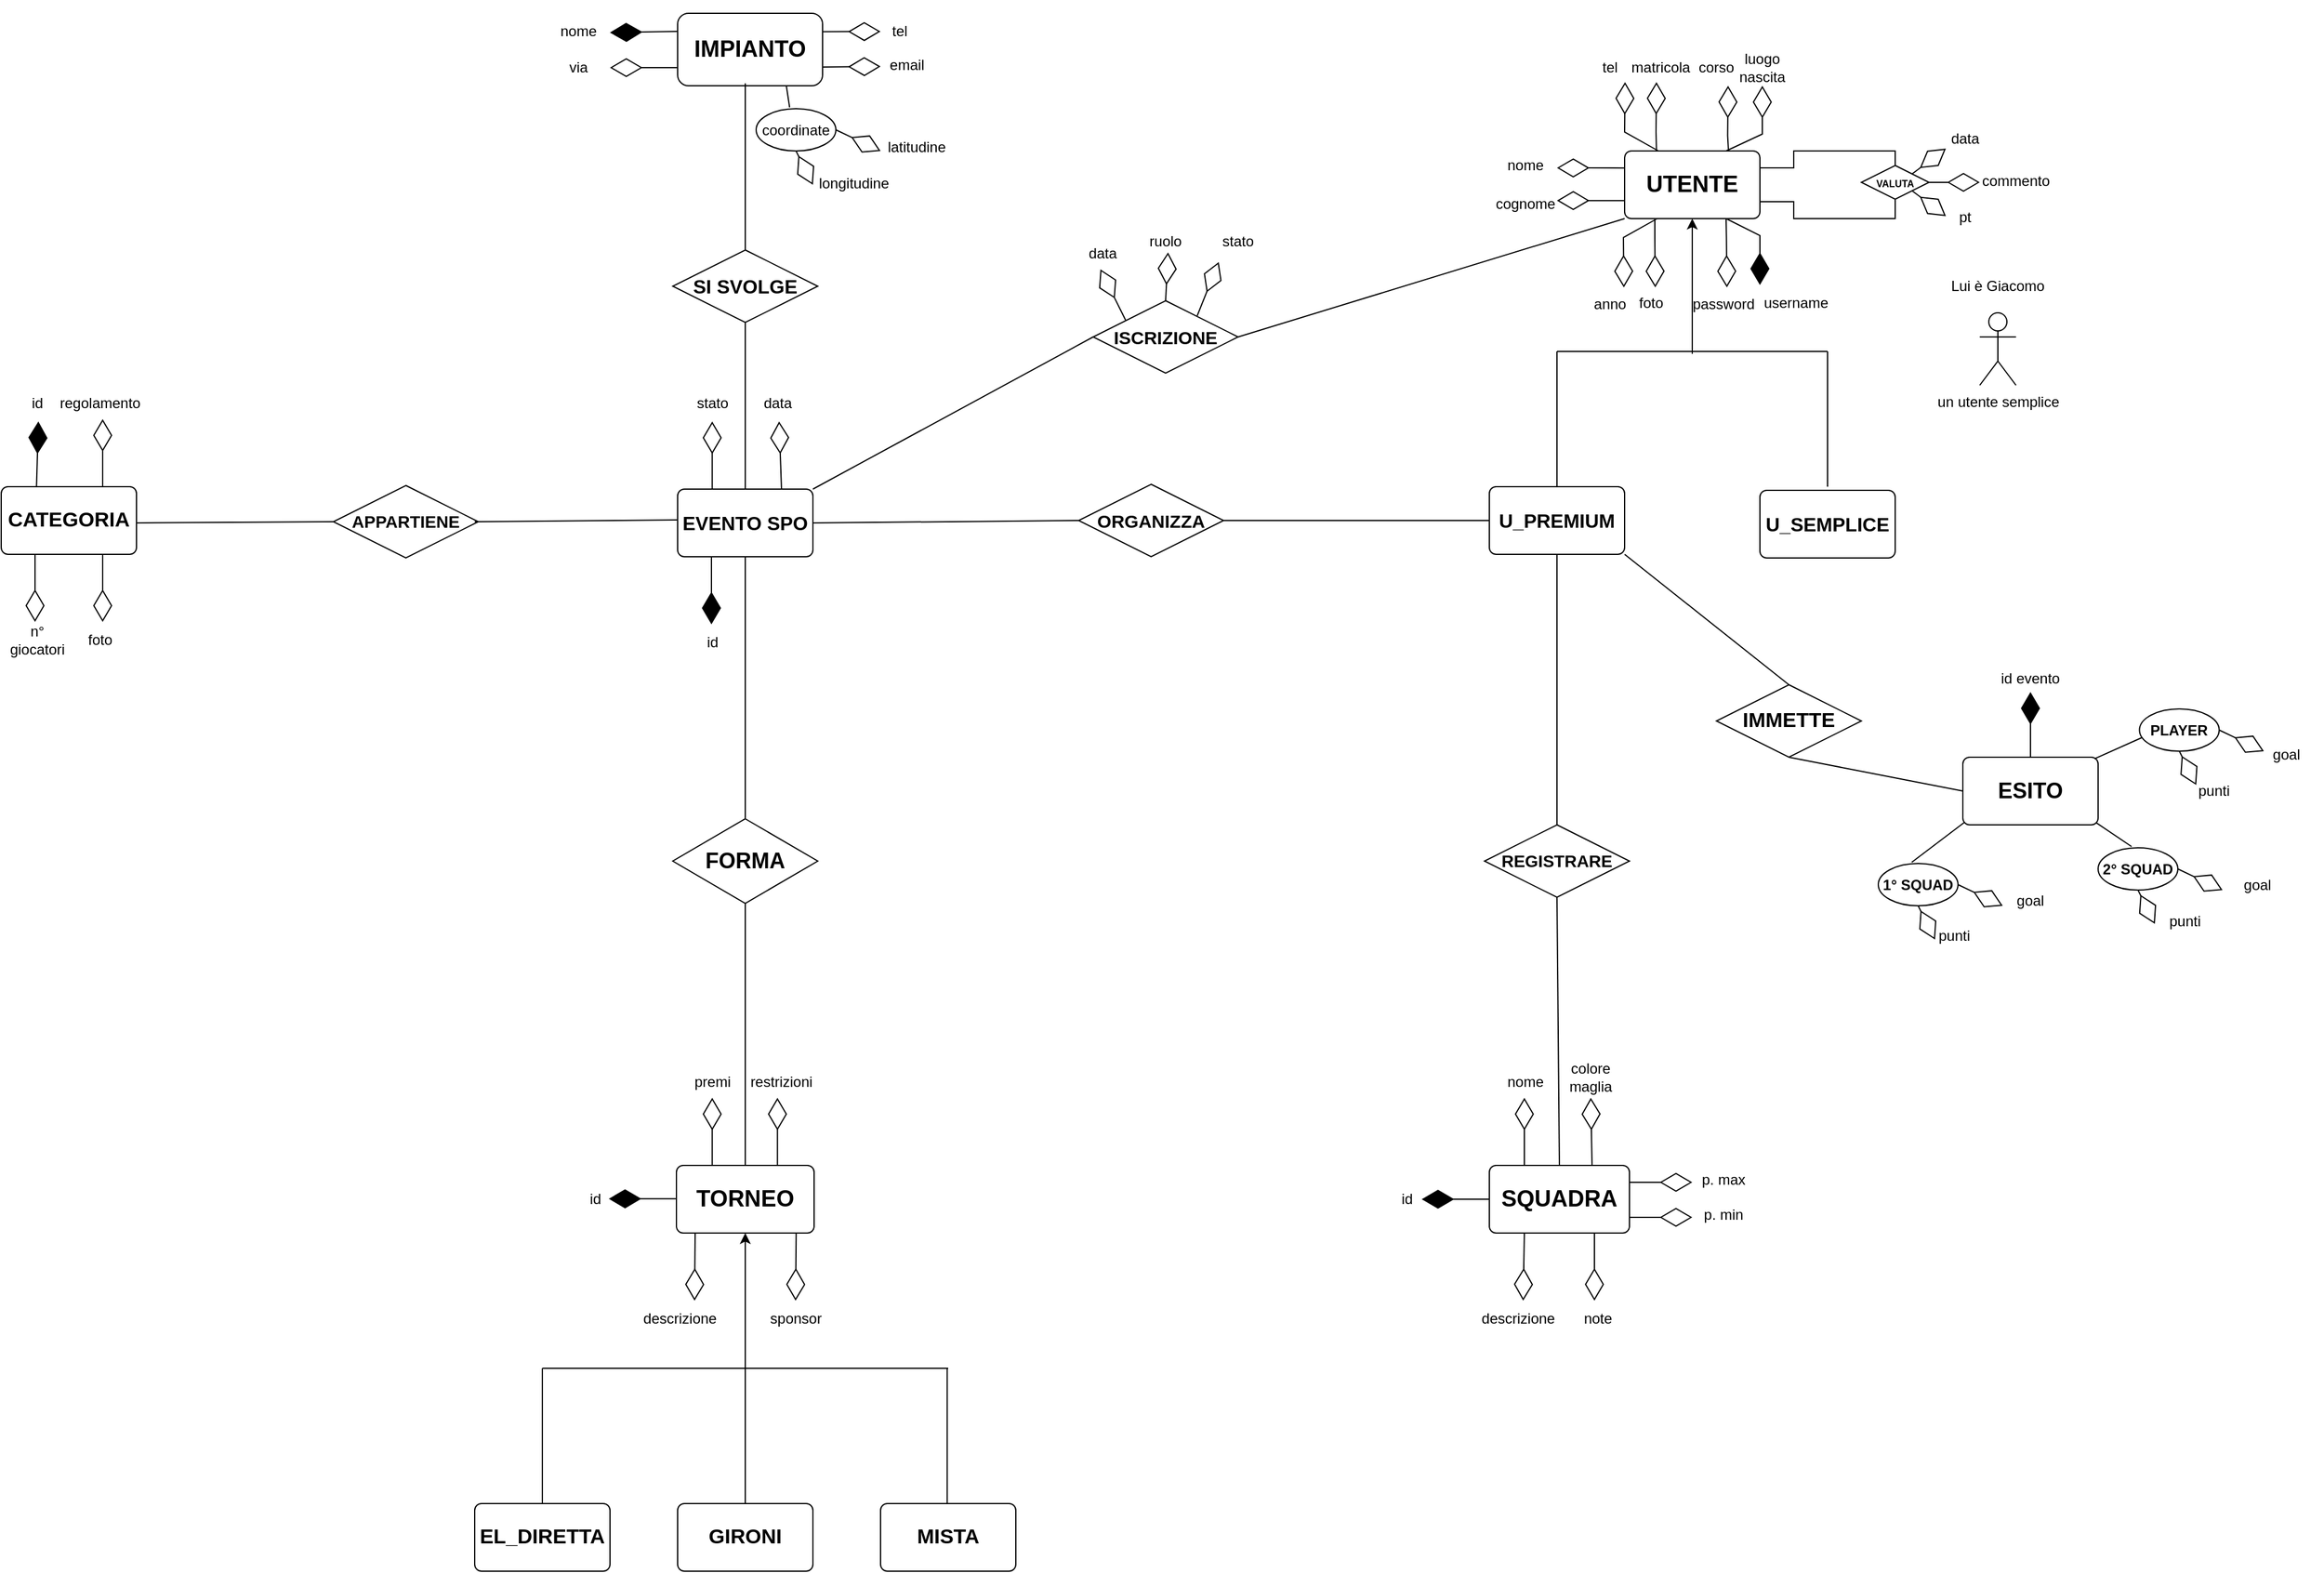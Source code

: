 <mxfile version="24.2.0" type="github">
  <diagram name="Pagina-1" id="-63KWE2EBDfRpYx0gYa-">
    <mxGraphModel dx="1861" dy="625" grid="1" gridSize="14" guides="1" tooltips="1" connect="1" arrows="1" fold="1" page="0" pageScale="1" pageWidth="827" pageHeight="1169" background="none" math="0" shadow="0">
      <root>
        <mxCell id="0" />
        <mxCell id="1" parent="0" />
        <mxCell id="2d3XpBuDdh4GmcxXIJYH-4" value="&lt;div style=&quot;text-align: justify;&quot;&gt;&lt;span style=&quot;background-color: initial;&quot;&gt;&lt;b style=&quot;&quot;&gt;&lt;font style=&quot;font-size: 19px;&quot;&gt;UTENTE&lt;/font&gt;&lt;/b&gt;&lt;/span&gt;&lt;/div&gt;" style="rounded=1;arcSize=10;whiteSpace=wrap;html=1;align=center;" parent="1" vertex="1">
          <mxGeometry x="224" y="280" width="112" height="56" as="geometry" />
        </mxCell>
        <mxCell id="2d3XpBuDdh4GmcxXIJYH-8" value="username" style="text;html=1;align=center;verticalAlign=middle;whiteSpace=wrap;rounded=0;" parent="1" vertex="1">
          <mxGeometry x="336" y="391" width="60" height="29" as="geometry" />
        </mxCell>
        <mxCell id="2d3XpBuDdh4GmcxXIJYH-9" value="password" style="text;html=1;align=center;verticalAlign=middle;whiteSpace=wrap;rounded=0;" parent="1" vertex="1">
          <mxGeometry x="276" y="392" width="60" height="29" as="geometry" />
        </mxCell>
        <mxCell id="2d3XpBuDdh4GmcxXIJYH-10" value="" style="endArrow=diamondThin;endFill=0;endSize=24;html=1;rounded=0;" parent="1" edge="1">
          <mxGeometry width="160" relative="1" as="geometry">
            <mxPoint x="196" y="294" as="sourcePoint" />
            <mxPoint x="168" y="294" as="targetPoint" />
            <Array as="points">
              <mxPoint x="224" y="294.08" />
            </Array>
          </mxGeometry>
        </mxCell>
        <mxCell id="2d3XpBuDdh4GmcxXIJYH-11" value="" style="endArrow=diamondThin;endFill=0;endSize=24;html=1;rounded=0;" parent="1" edge="1">
          <mxGeometry width="160" relative="1" as="geometry">
            <mxPoint x="196" y="321.08" as="sourcePoint" />
            <mxPoint x="168" y="321.08" as="targetPoint" />
            <Array as="points">
              <mxPoint x="224" y="321.16" />
            </Array>
          </mxGeometry>
        </mxCell>
        <mxCell id="2d3XpBuDdh4GmcxXIJYH-12" value="nome" style="text;html=1;align=center;verticalAlign=middle;whiteSpace=wrap;rounded=0;" parent="1" vertex="1">
          <mxGeometry x="112" y="277" width="60" height="30" as="geometry" />
        </mxCell>
        <mxCell id="2d3XpBuDdh4GmcxXIJYH-13" value="cognome" style="text;html=1;align=center;verticalAlign=middle;whiteSpace=wrap;rounded=0;" parent="1" vertex="1">
          <mxGeometry x="112" y="309" width="60" height="30" as="geometry" />
        </mxCell>
        <mxCell id="2d3XpBuDdh4GmcxXIJYH-15" value="" style="endArrow=diamondThin;endFill=0;endSize=24;html=1;rounded=0;entryX=0.5;entryY=1;entryDx=0;entryDy=0;" parent="1" target="2d3XpBuDdh4GmcxXIJYH-18" edge="1">
          <mxGeometry width="160" relative="1" as="geometry">
            <mxPoint x="308" y="280" as="sourcePoint" />
            <mxPoint x="354" y="226" as="targetPoint" />
            <Array as="points">
              <mxPoint x="338" y="266" />
            </Array>
          </mxGeometry>
        </mxCell>
        <mxCell id="2d3XpBuDdh4GmcxXIJYH-17" value="anno" style="text;html=1;align=center;verticalAlign=middle;whiteSpace=wrap;rounded=0;" parent="1" vertex="1">
          <mxGeometry x="182" y="392" width="60" height="30" as="geometry" />
        </mxCell>
        <mxCell id="2d3XpBuDdh4GmcxXIJYH-18" value="luogo&lt;div&gt;nascita&lt;/div&gt;" style="text;html=1;align=center;verticalAlign=middle;whiteSpace=wrap;rounded=0;" parent="1" vertex="1">
          <mxGeometry x="308" y="196" width="60" height="30" as="geometry" />
        </mxCell>
        <mxCell id="2d3XpBuDdh4GmcxXIJYH-19" value="foto" style="text;html=1;align=center;verticalAlign=middle;whiteSpace=wrap;rounded=0;" parent="1" vertex="1">
          <mxGeometry x="216" y="392" width="60" height="28" as="geometry" />
        </mxCell>
        <mxCell id="2d3XpBuDdh4GmcxXIJYH-20" value="" style="endArrow=diamondThin;endFill=0;endSize=24;html=1;rounded=0;" parent="1" edge="1">
          <mxGeometry width="160" relative="1" as="geometry">
            <mxPoint x="252" y="280" as="sourcePoint" />
            <mxPoint x="224.36" y="222.99" as="targetPoint" />
            <Array as="points">
              <mxPoint x="224" y="264.36" />
            </Array>
          </mxGeometry>
        </mxCell>
        <mxCell id="2d3XpBuDdh4GmcxXIJYH-21" value="" style="endArrow=diamondThin;endFill=0;endSize=24;html=1;rounded=0;exitX=0.143;exitY=0.018;exitDx=0;exitDy=0;exitPerimeter=0;" parent="1" edge="1">
          <mxGeometry width="160" relative="1" as="geometry">
            <mxPoint x="250.36" y="280" as="sourcePoint" />
            <mxPoint x="250.36" y="223" as="targetPoint" />
            <Array as="points">
              <mxPoint x="250" y="264.37" />
            </Array>
          </mxGeometry>
        </mxCell>
        <mxCell id="2d3XpBuDdh4GmcxXIJYH-22" value="" style="endArrow=diamondThin;endFill=0;endSize=24;html=1;rounded=0;" parent="1" edge="1">
          <mxGeometry width="160" relative="1" as="geometry">
            <mxPoint x="310" y="280" as="sourcePoint" />
            <mxPoint x="309.65" y="226" as="targetPoint" />
            <Array as="points">
              <mxPoint x="309.29" y="267.37" />
            </Array>
          </mxGeometry>
        </mxCell>
        <mxCell id="2d3XpBuDdh4GmcxXIJYH-23" value="tel" style="text;html=1;align=center;verticalAlign=middle;whiteSpace=wrap;rounded=0;" parent="1" vertex="1">
          <mxGeometry x="182" y="196" width="60" height="30" as="geometry" />
        </mxCell>
        <mxCell id="2d3XpBuDdh4GmcxXIJYH-24" value="matricola" style="text;html=1;align=center;verticalAlign=middle;whiteSpace=wrap;rounded=0;" parent="1" vertex="1">
          <mxGeometry x="224" y="196" width="60" height="30" as="geometry" />
        </mxCell>
        <mxCell id="2d3XpBuDdh4GmcxXIJYH-25" value="corso" style="text;html=1;align=center;verticalAlign=middle;whiteSpace=wrap;rounded=0;" parent="1" vertex="1">
          <mxGeometry x="270" y="196" width="60" height="30" as="geometry" />
        </mxCell>
        <mxCell id="2d3XpBuDdh4GmcxXIJYH-27" value="" style="ellipse;whiteSpace=wrap;html=1;align=center;aspect=fixed;fillColor=none;strokeColor=none;resizable=0;perimeter=centerPerimeter;rotatable=0;allowArrows=0;points=[];outlineConnect=1;" parent="1" vertex="1">
          <mxGeometry x="42" y="350" width="10" height="10" as="geometry" />
        </mxCell>
        <mxCell id="2d3XpBuDdh4GmcxXIJYH-29" value="" style="endArrow=classic;html=1;rounded=0;entryX=0.5;entryY=1;entryDx=0;entryDy=0;" parent="1" target="2d3XpBuDdh4GmcxXIJYH-4" edge="1">
          <mxGeometry width="50" height="50" relative="1" as="geometry">
            <mxPoint x="280" y="448" as="sourcePoint" />
            <mxPoint x="316" y="350" as="targetPoint" />
          </mxGeometry>
        </mxCell>
        <mxCell id="2d3XpBuDdh4GmcxXIJYH-30" value="" style="endArrow=none;html=1;rounded=0;" parent="1" edge="1">
          <mxGeometry width="50" height="50" relative="1" as="geometry">
            <mxPoint x="168" y="446" as="sourcePoint" />
            <mxPoint x="392" y="446" as="targetPoint" />
          </mxGeometry>
        </mxCell>
        <mxCell id="2d3XpBuDdh4GmcxXIJYH-31" value="" style="endArrow=none;html=1;rounded=0;" parent="1" edge="1">
          <mxGeometry width="50" height="50" relative="1" as="geometry">
            <mxPoint x="168" y="558" as="sourcePoint" />
            <mxPoint x="168" y="446" as="targetPoint" />
          </mxGeometry>
        </mxCell>
        <mxCell id="2d3XpBuDdh4GmcxXIJYH-32" value="" style="endArrow=none;html=1;rounded=0;" parent="1" edge="1">
          <mxGeometry width="50" height="50" relative="1" as="geometry">
            <mxPoint x="392" y="558" as="sourcePoint" />
            <mxPoint x="392" y="446" as="targetPoint" />
          </mxGeometry>
        </mxCell>
        <mxCell id="2d3XpBuDdh4GmcxXIJYH-33" value="&lt;div style=&quot;text-align: justify;&quot;&gt;&lt;b style=&quot;background-color: initial;&quot;&gt;&lt;font style=&quot;font-size: 16px;&quot;&gt;U_PREMIUM&lt;/font&gt;&lt;/b&gt;&lt;/div&gt;" style="rounded=1;arcSize=10;whiteSpace=wrap;html=1;align=center;" parent="1" vertex="1">
          <mxGeometry x="112" y="558" width="112" height="56" as="geometry" />
        </mxCell>
        <mxCell id="2d3XpBuDdh4GmcxXIJYH-34" value="&lt;b&gt;&lt;font style=&quot;font-size: 16px;&quot;&gt;U_SEMPLICE&lt;/font&gt;&lt;/b&gt;" style="rounded=1;arcSize=10;whiteSpace=wrap;html=1;align=center;" parent="1" vertex="1">
          <mxGeometry x="336" y="561" width="112" height="56" as="geometry" />
        </mxCell>
        <mxCell id="2d3XpBuDdh4GmcxXIJYH-35" value="&lt;b&gt;&lt;font style=&quot;font-size: 15px;&quot;&gt;ORGANIZZA&lt;/font&gt;&lt;/b&gt;" style="shape=rhombus;perimeter=rhombusPerimeter;whiteSpace=wrap;html=1;align=center;" parent="1" vertex="1">
          <mxGeometry x="-228" y="556" width="120" height="60" as="geometry" />
        </mxCell>
        <mxCell id="2d3XpBuDdh4GmcxXIJYH-36" value="" style="endArrow=none;html=1;rounded=0;entryX=0;entryY=0.5;entryDx=0;entryDy=0;exitX=1;exitY=0.5;exitDx=0;exitDy=0;" parent="1" source="2d3XpBuDdh4GmcxXIJYH-35" target="2d3XpBuDdh4GmcxXIJYH-33" edge="1">
          <mxGeometry width="50" height="50" relative="1" as="geometry">
            <mxPoint x="-14" y="624" as="sourcePoint" />
            <mxPoint x="36" y="574" as="targetPoint" />
          </mxGeometry>
        </mxCell>
        <mxCell id="2d3XpBuDdh4GmcxXIJYH-37" value="&lt;b&gt;&lt;font style=&quot;font-size: 16px;&quot;&gt;EVENTO SPO&lt;/font&gt;&lt;/b&gt;" style="rounded=1;arcSize=10;whiteSpace=wrap;html=1;align=center;" parent="1" vertex="1">
          <mxGeometry x="-560" y="560" width="112" height="56" as="geometry" />
        </mxCell>
        <mxCell id="2d3XpBuDdh4GmcxXIJYH-38" value="" style="endArrow=none;html=1;rounded=0;entryX=0;entryY=0.5;entryDx=0;entryDy=0;exitX=1;exitY=0.5;exitDx=0;exitDy=0;" parent="1" source="2d3XpBuDdh4GmcxXIJYH-37" target="2d3XpBuDdh4GmcxXIJYH-35" edge="1">
          <mxGeometry width="50" height="50" relative="1" as="geometry">
            <mxPoint x="-322" y="624" as="sourcePoint" />
            <mxPoint x="-272" y="574" as="targetPoint" />
          </mxGeometry>
        </mxCell>
        <mxCell id="2d3XpBuDdh4GmcxXIJYH-39" value="" style="endArrow=diamondThin;endFill=1;endSize=24;html=1;rounded=0;entryX=0.5;entryY=0;entryDx=0;entryDy=0;" parent="1" edge="1">
          <mxGeometry width="160" relative="1" as="geometry">
            <mxPoint x="-532" y="616" as="sourcePoint" />
            <mxPoint x="-532" y="672" as="targetPoint" />
          </mxGeometry>
        </mxCell>
        <mxCell id="2d3XpBuDdh4GmcxXIJYH-40" value="id" style="text;html=1;align=center;verticalAlign=middle;whiteSpace=wrap;rounded=0;" parent="1" vertex="1">
          <mxGeometry x="-561" y="672" width="60" height="30" as="geometry" />
        </mxCell>
        <mxCell id="2d3XpBuDdh4GmcxXIJYH-41" value="" style="endArrow=diamondThin;endFill=0;endSize=24;html=1;rounded=0;" parent="1" edge="1">
          <mxGeometry width="160" relative="1" as="geometry">
            <mxPoint x="-474" y="560" as="sourcePoint" />
            <mxPoint x="-476" y="504" as="targetPoint" />
          </mxGeometry>
        </mxCell>
        <mxCell id="2d3XpBuDdh4GmcxXIJYH-42" value="" style="endArrow=diamondThin;endFill=0;endSize=24;html=1;rounded=0;" parent="1" edge="1">
          <mxGeometry width="160" relative="1" as="geometry">
            <mxPoint x="-531.36" y="560" as="sourcePoint" />
            <mxPoint x="-531.36" y="504" as="targetPoint" />
          </mxGeometry>
        </mxCell>
        <mxCell id="2d3XpBuDdh4GmcxXIJYH-43" value="data" style="text;html=1;align=center;verticalAlign=middle;whiteSpace=wrap;rounded=0;" parent="1" vertex="1">
          <mxGeometry x="-507" y="474" width="60" height="30" as="geometry" />
        </mxCell>
        <mxCell id="2d3XpBuDdh4GmcxXIJYH-44" value="stato" style="text;html=1;align=center;verticalAlign=middle;whiteSpace=wrap;rounded=0;" parent="1" vertex="1">
          <mxGeometry x="-561" y="474" width="60" height="30" as="geometry" />
        </mxCell>
        <mxCell id="2d3XpBuDdh4GmcxXIJYH-45" value="&lt;b&gt;&lt;font style=&quot;font-size: 19px;&quot;&gt;IMPIANTO&lt;/font&gt;&lt;/b&gt;" style="rounded=1;whiteSpace=wrap;html=1;" parent="1" vertex="1">
          <mxGeometry x="-560" y="166" width="120" height="60" as="geometry" />
        </mxCell>
        <mxCell id="2d3XpBuDdh4GmcxXIJYH-46" value="" style="endArrow=none;html=1;rounded=0;exitX=0.5;exitY=0;exitDx=0;exitDy=0;" parent="1" source="2d3XpBuDdh4GmcxXIJYH-47" edge="1">
          <mxGeometry width="50" height="50" relative="1" as="geometry">
            <mxPoint x="-504" y="336" as="sourcePoint" />
            <mxPoint x="-504" y="224" as="targetPoint" />
          </mxGeometry>
        </mxCell>
        <mxCell id="2d3XpBuDdh4GmcxXIJYH-47" value="&lt;b&gt;&lt;font style=&quot;font-size: 16px;&quot;&gt;SI SVOLGE&lt;/font&gt;&lt;/b&gt;" style="shape=rhombus;perimeter=rhombusPerimeter;whiteSpace=wrap;html=1;align=center;" parent="1" vertex="1">
          <mxGeometry x="-564" y="362" width="120" height="60" as="geometry" />
        </mxCell>
        <mxCell id="2d3XpBuDdh4GmcxXIJYH-49" value="" style="endArrow=none;html=1;rounded=0;entryX=0.5;entryY=1;entryDx=0;entryDy=0;exitX=0.5;exitY=0;exitDx=0;exitDy=0;" parent="1" source="2d3XpBuDdh4GmcxXIJYH-37" target="2d3XpBuDdh4GmcxXIJYH-47" edge="1">
          <mxGeometry width="50" height="50" relative="1" as="geometry">
            <mxPoint x="-532" y="498" as="sourcePoint" />
            <mxPoint x="-482" y="448" as="targetPoint" />
          </mxGeometry>
        </mxCell>
        <mxCell id="2d3XpBuDdh4GmcxXIJYH-50" value="" style="endArrow=diamondThin;endFill=1;endSize=24;html=1;rounded=0;exitX=0;exitY=0.25;exitDx=0;exitDy=0;" parent="1" source="2d3XpBuDdh4GmcxXIJYH-45" edge="1">
          <mxGeometry width="160" relative="1" as="geometry">
            <mxPoint x="-518" y="126" as="sourcePoint" />
            <mxPoint x="-616" y="182" as="targetPoint" />
            <Array as="points" />
          </mxGeometry>
        </mxCell>
        <mxCell id="2d3XpBuDdh4GmcxXIJYH-55" value="nome" style="text;html=1;align=center;verticalAlign=middle;whiteSpace=wrap;rounded=0;" parent="1" vertex="1">
          <mxGeometry x="-672" y="166" width="60" height="30" as="geometry" />
        </mxCell>
        <mxCell id="2d3XpBuDdh4GmcxXIJYH-56" value="" style="endArrow=diamondThin;endFill=0;endSize=24;html=1;rounded=0;exitX=0;exitY=0.75;exitDx=0;exitDy=0;" parent="1" source="2d3XpBuDdh4GmcxXIJYH-45" edge="1">
          <mxGeometry width="160" relative="1" as="geometry">
            <mxPoint x="-672" y="238" as="sourcePoint" />
            <mxPoint x="-616" y="211" as="targetPoint" />
          </mxGeometry>
        </mxCell>
        <mxCell id="2d3XpBuDdh4GmcxXIJYH-61" value="via" style="text;html=1;align=center;verticalAlign=middle;whiteSpace=wrap;rounded=0;" parent="1" vertex="1">
          <mxGeometry x="-672" y="196" width="60" height="30" as="geometry" />
        </mxCell>
        <mxCell id="2d3XpBuDdh4GmcxXIJYH-62" value="" style="endArrow=diamondThin;endFill=0;endSize=24;html=1;rounded=0;exitX=0;exitY=0.75;exitDx=0;exitDy=0;" parent="1" edge="1">
          <mxGeometry width="160" relative="1" as="geometry">
            <mxPoint x="-440" y="210.5" as="sourcePoint" />
            <mxPoint x="-392" y="210" as="targetPoint" />
          </mxGeometry>
        </mxCell>
        <mxCell id="2d3XpBuDdh4GmcxXIJYH-63" value="" style="endArrow=diamondThin;endFill=0;endSize=24;html=1;rounded=0;exitX=0;exitY=0.75;exitDx=0;exitDy=0;" parent="1" edge="1">
          <mxGeometry width="160" relative="1" as="geometry">
            <mxPoint x="-440" y="181.25" as="sourcePoint" />
            <mxPoint x="-392" y="181.096" as="targetPoint" />
          </mxGeometry>
        </mxCell>
        <mxCell id="2d3XpBuDdh4GmcxXIJYH-65" value="tel" style="text;html=1;align=center;verticalAlign=middle;whiteSpace=wrap;rounded=0;" parent="1" vertex="1">
          <mxGeometry x="-406" y="166" width="60" height="30" as="geometry" />
        </mxCell>
        <mxCell id="2d3XpBuDdh4GmcxXIJYH-66" value="email" style="text;html=1;align=center;verticalAlign=top;whiteSpace=wrap;rounded=0;" parent="1" vertex="1">
          <mxGeometry x="-400" y="195" width="60" height="30" as="geometry" />
        </mxCell>
        <mxCell id="c_5whPo5ll7_a1Px60WQ-2" value="&lt;b&gt;&lt;font style=&quot;font-size: 17px;&quot;&gt;CATEGORIA&lt;/font&gt;&lt;/b&gt;" style="rounded=1;arcSize=10;whiteSpace=wrap;html=1;align=center;" parent="1" vertex="1">
          <mxGeometry x="-1120" y="558" width="112" height="56" as="geometry" />
        </mxCell>
        <mxCell id="c_5whPo5ll7_a1Px60WQ-3" value="" style="endArrow=diamondThin;endFill=0;endSize=24;html=1;rounded=0;exitX=0.5;exitY=0;exitDx=0;exitDy=0;" parent="1" edge="1">
          <mxGeometry width="160" relative="1" as="geometry">
            <mxPoint x="-1036" y="558" as="sourcePoint" />
            <mxPoint x="-1036" y="502" as="targetPoint" />
          </mxGeometry>
        </mxCell>
        <mxCell id="c_5whPo5ll7_a1Px60WQ-4" value="" style="endArrow=diamondThin;endFill=1;endSize=24;html=1;rounded=0;exitX=0.115;exitY=-0.022;exitDx=0;exitDy=0;exitPerimeter=0;" parent="1" edge="1">
          <mxGeometry width="160" relative="1" as="geometry">
            <mxPoint x="-1090.78" y="557.998" as="sourcePoint" />
            <mxPoint x="-1089.215" y="504" as="targetPoint" />
          </mxGeometry>
        </mxCell>
        <mxCell id="c_5whPo5ll7_a1Px60WQ-7" value="id" style="text;html=1;align=center;verticalAlign=middle;whiteSpace=wrap;rounded=0;" parent="1" vertex="1">
          <mxGeometry x="-1120" y="474" width="60" height="30" as="geometry" />
        </mxCell>
        <mxCell id="c_5whPo5ll7_a1Px60WQ-8" value="n° giocatori" style="text;html=1;align=center;verticalAlign=middle;whiteSpace=wrap;rounded=0;" parent="1" vertex="1">
          <mxGeometry x="-1120" y="670" width="60" height="30" as="geometry" />
        </mxCell>
        <mxCell id="c_5whPo5ll7_a1Px60WQ-9" value="regolamento" style="text;html=1;align=center;verticalAlign=middle;whiteSpace=wrap;rounded=0;" parent="1" vertex="1">
          <mxGeometry x="-1068" y="474" width="60" height="30" as="geometry" />
        </mxCell>
        <mxCell id="c_5whPo5ll7_a1Px60WQ-10" value="" style="endArrow=diamondThin;endFill=0;endSize=24;html=1;rounded=0;exitX=0.25;exitY=1;exitDx=0;exitDy=0;" parent="1" source="c_5whPo5ll7_a1Px60WQ-2" edge="1">
          <mxGeometry width="160" relative="1" as="geometry">
            <mxPoint x="-1068" y="686" as="sourcePoint" />
            <mxPoint x="-1092" y="670" as="targetPoint" />
          </mxGeometry>
        </mxCell>
        <mxCell id="c_5whPo5ll7_a1Px60WQ-11" value="" style="endArrow=diamondThin;endFill=0;endSize=24;html=1;rounded=0;exitX=0.25;exitY=1;exitDx=0;exitDy=0;" parent="1" edge="1">
          <mxGeometry width="160" relative="1" as="geometry">
            <mxPoint x="-1036" y="614" as="sourcePoint" />
            <mxPoint x="-1036" y="670" as="targetPoint" />
          </mxGeometry>
        </mxCell>
        <mxCell id="c_5whPo5ll7_a1Px60WQ-12" value="foto" style="text;html=1;align=center;verticalAlign=middle;whiteSpace=wrap;rounded=0;" parent="1" vertex="1">
          <mxGeometry x="-1068" y="670" width="60" height="30" as="geometry" />
        </mxCell>
        <mxCell id="c_5whPo5ll7_a1Px60WQ-14" value="&lt;b&gt;&lt;font style=&quot;font-size: 14px;&quot;&gt;APPARTIENE&lt;/font&gt;&lt;/b&gt;" style="shape=rhombus;perimeter=rhombusPerimeter;whiteSpace=wrap;html=1;align=center;" parent="1" vertex="1">
          <mxGeometry x="-845" y="557" width="120" height="60" as="geometry" />
        </mxCell>
        <mxCell id="c_5whPo5ll7_a1Px60WQ-15" value="" style="endArrow=none;html=1;rounded=0;entryX=0;entryY=0.5;entryDx=0;entryDy=0;" parent="1" target="c_5whPo5ll7_a1Px60WQ-14" edge="1">
          <mxGeometry width="50" height="50" relative="1" as="geometry">
            <mxPoint x="-1008" y="588" as="sourcePoint" />
            <mxPoint x="-244" y="868" as="targetPoint" />
          </mxGeometry>
        </mxCell>
        <mxCell id="c_5whPo5ll7_a1Px60WQ-16" value="" style="endArrow=none;html=1;rounded=0;entryX=0;entryY=0.5;entryDx=0;entryDy=0;" parent="1" edge="1">
          <mxGeometry width="50" height="50" relative="1" as="geometry">
            <mxPoint x="-728" y="587" as="sourcePoint" />
            <mxPoint x="-560" y="585.5" as="targetPoint" />
          </mxGeometry>
        </mxCell>
        <mxCell id="c_5whPo5ll7_a1Px60WQ-17" value="&lt;b&gt;&lt;font style=&quot;font-size: 19px;&quot;&gt;TORNEO&lt;/font&gt;&lt;/b&gt;" style="rounded=1;arcSize=10;whiteSpace=wrap;html=1;align=center;" parent="1" vertex="1">
          <mxGeometry x="-561" y="1120" width="114" height="56" as="geometry" />
        </mxCell>
        <mxCell id="c_5whPo5ll7_a1Px60WQ-19" value="&lt;b&gt;&lt;font style=&quot;font-size: 18px;&quot;&gt;FORMA&lt;/font&gt;&lt;/b&gt;" style="shape=rhombus;perimeter=rhombusPerimeter;whiteSpace=wrap;html=1;align=center;" parent="1" vertex="1">
          <mxGeometry x="-564" y="833" width="120" height="70" as="geometry" />
        </mxCell>
        <mxCell id="c_5whPo5ll7_a1Px60WQ-20" value="" style="endArrow=none;html=1;rounded=0;entryX=0.5;entryY=1;entryDx=0;entryDy=0;exitX=0.5;exitY=0;exitDx=0;exitDy=0;" parent="1" source="c_5whPo5ll7_a1Px60WQ-17" target="c_5whPo5ll7_a1Px60WQ-19" edge="1">
          <mxGeometry width="50" height="50" relative="1" as="geometry">
            <mxPoint x="-490" y="1030" as="sourcePoint" />
            <mxPoint x="-440" y="980" as="targetPoint" />
          </mxGeometry>
        </mxCell>
        <mxCell id="c_5whPo5ll7_a1Px60WQ-22" value="" style="endArrow=none;html=1;rounded=0;entryX=0.5;entryY=1;entryDx=0;entryDy=0;exitX=0.5;exitY=0;exitDx=0;exitDy=0;" parent="1" source="c_5whPo5ll7_a1Px60WQ-19" target="2d3XpBuDdh4GmcxXIJYH-37" edge="1">
          <mxGeometry width="50" height="50" relative="1" as="geometry">
            <mxPoint x="-532" y="764" as="sourcePoint" />
            <mxPoint x="-482" y="714" as="targetPoint" />
          </mxGeometry>
        </mxCell>
        <mxCell id="c_5whPo5ll7_a1Px60WQ-23" style="edgeStyle=orthogonalEdgeStyle;rounded=0;orthogonalLoop=1;jettySize=auto;html=1;exitX=0.5;exitY=1;exitDx=0;exitDy=0;" parent="1" source="c_5whPo5ll7_a1Px60WQ-19" target="c_5whPo5ll7_a1Px60WQ-19" edge="1">
          <mxGeometry relative="1" as="geometry" />
        </mxCell>
        <mxCell id="c_5whPo5ll7_a1Px60WQ-24" value="" style="endArrow=diamondThin;endFill=0;endSize=24;html=1;rounded=0;exitX=0.75;exitY=1;exitDx=0;exitDy=0;" parent="1" edge="1">
          <mxGeometry width="160" relative="1" as="geometry">
            <mxPoint x="-461.86" y="1176" as="sourcePoint" />
            <mxPoint x="-462.36" y="1232" as="targetPoint" />
          </mxGeometry>
        </mxCell>
        <mxCell id="c_5whPo5ll7_a1Px60WQ-25" value="" style="endArrow=diamondThin;endFill=0;endSize=24;html=1;rounded=0;exitX=0.75;exitY=1;exitDx=0;exitDy=0;" parent="1" edge="1">
          <mxGeometry width="160" relative="1" as="geometry">
            <mxPoint x="-545.5" y="1176" as="sourcePoint" />
            <mxPoint x="-546" y="1232" as="targetPoint" />
          </mxGeometry>
        </mxCell>
        <mxCell id="c_5whPo5ll7_a1Px60WQ-26" value="" style="endArrow=diamondThin;endFill=0;endSize=24;html=1;rounded=0;" parent="1" edge="1">
          <mxGeometry width="160" relative="1" as="geometry">
            <mxPoint x="-477.36" y="1120" as="sourcePoint" />
            <mxPoint x="-477.36" y="1064" as="targetPoint" />
            <Array as="points">
              <mxPoint x="-477.36" y="1092" />
            </Array>
          </mxGeometry>
        </mxCell>
        <mxCell id="c_5whPo5ll7_a1Px60WQ-27" value="" style="endArrow=diamondThin;endFill=0;endSize=24;html=1;rounded=0;" parent="1" edge="1">
          <mxGeometry width="160" relative="1" as="geometry">
            <mxPoint x="-531.36" y="1120" as="sourcePoint" />
            <mxPoint x="-531.36" y="1064" as="targetPoint" />
            <Array as="points">
              <mxPoint x="-531.36" y="1092" />
            </Array>
          </mxGeometry>
        </mxCell>
        <mxCell id="c_5whPo5ll7_a1Px60WQ-28" value="" style="endArrow=diamondThin;endFill=1;endSize=24;html=1;rounded=0;exitX=0.5;exitY=1;exitDx=0;exitDy=0;" parent="1" edge="1">
          <mxGeometry width="160" relative="1" as="geometry">
            <mxPoint x="-561" y="1147.64" as="sourcePoint" />
            <mxPoint x="-617" y="1147.64" as="targetPoint" />
          </mxGeometry>
        </mxCell>
        <mxCell id="c_5whPo5ll7_a1Px60WQ-29" value="id" style="text;html=1;align=center;verticalAlign=middle;whiteSpace=wrap;rounded=0;" parent="1" vertex="1">
          <mxGeometry x="-658" y="1133" width="60" height="30" as="geometry" />
        </mxCell>
        <mxCell id="c_5whPo5ll7_a1Px60WQ-30" value="sponsor" style="text;html=1;align=center;verticalAlign=middle;whiteSpace=wrap;rounded=0;" parent="1" vertex="1">
          <mxGeometry x="-492" y="1232" width="60" height="30" as="geometry" />
        </mxCell>
        <mxCell id="c_5whPo5ll7_a1Px60WQ-31" value="descrizione" style="text;html=1;align=center;verticalAlign=middle;whiteSpace=wrap;rounded=0;" parent="1" vertex="1">
          <mxGeometry x="-588" y="1232" width="60" height="30" as="geometry" />
        </mxCell>
        <mxCell id="c_5whPo5ll7_a1Px60WQ-32" value="restrizioni" style="text;html=1;align=center;verticalAlign=middle;whiteSpace=wrap;rounded=0;" parent="1" vertex="1">
          <mxGeometry x="-504" y="1036" width="60" height="30" as="geometry" />
        </mxCell>
        <mxCell id="c_5whPo5ll7_a1Px60WQ-33" value="premi" style="text;html=1;align=center;verticalAlign=middle;whiteSpace=wrap;rounded=0;" parent="1" vertex="1">
          <mxGeometry x="-561" y="1036" width="60" height="30" as="geometry" />
        </mxCell>
        <mxCell id="c_5whPo5ll7_a1Px60WQ-34" value="" style="endArrow=none;html=1;rounded=0;" parent="1" edge="1">
          <mxGeometry width="50" height="50" relative="1" as="geometry">
            <mxPoint x="-672" y="1288" as="sourcePoint" />
            <mxPoint x="-336" y="1288" as="targetPoint" />
          </mxGeometry>
        </mxCell>
        <mxCell id="c_5whPo5ll7_a1Px60WQ-35" value="" style="endArrow=none;html=1;rounded=0;" parent="1" edge="1">
          <mxGeometry width="50" height="50" relative="1" as="geometry">
            <mxPoint x="-672" y="1400" as="sourcePoint" />
            <mxPoint x="-672" y="1288" as="targetPoint" />
          </mxGeometry>
        </mxCell>
        <mxCell id="c_5whPo5ll7_a1Px60WQ-36" value="" style="endArrow=none;html=1;rounded=0;" parent="1" edge="1">
          <mxGeometry width="50" height="50" relative="1" as="geometry">
            <mxPoint x="-336.83" y="1400" as="sourcePoint" />
            <mxPoint x="-336.83" y="1288" as="targetPoint" />
          </mxGeometry>
        </mxCell>
        <mxCell id="c_5whPo5ll7_a1Px60WQ-37" value="&lt;div style=&quot;text-align: justify;&quot;&gt;&lt;b style=&quot;background-color: initial;&quot;&gt;&lt;font style=&quot;font-size: 17px;&quot;&gt;EL_DIRETTA&lt;/font&gt;&lt;/b&gt;&lt;/div&gt;" style="rounded=1;arcSize=10;whiteSpace=wrap;html=1;align=center;" parent="1" vertex="1">
          <mxGeometry x="-728" y="1400" width="112" height="56" as="geometry" />
        </mxCell>
        <mxCell id="c_5whPo5ll7_a1Px60WQ-38" value="&lt;b&gt;&lt;font style=&quot;font-size: 17px;&quot;&gt;MISTA&lt;/font&gt;&lt;/b&gt;" style="rounded=1;arcSize=10;whiteSpace=wrap;html=1;align=center;" parent="1" vertex="1">
          <mxGeometry x="-392" y="1400" width="112" height="56" as="geometry" />
        </mxCell>
        <mxCell id="c_5whPo5ll7_a1Px60WQ-39" value="" style="endArrow=classic;html=1;rounded=0;entryX=0.5;entryY=1;entryDx=0;entryDy=0;" parent="1" edge="1">
          <mxGeometry width="50" height="50" relative="1" as="geometry">
            <mxPoint x="-504" y="1288" as="sourcePoint" />
            <mxPoint x="-504" y="1176" as="targetPoint" />
          </mxGeometry>
        </mxCell>
        <mxCell id="c_5whPo5ll7_a1Px60WQ-41" value="&lt;b&gt;&lt;font style=&quot;font-size: 17px;&quot;&gt;GIRONI&lt;/font&gt;&lt;/b&gt;" style="rounded=1;arcSize=10;whiteSpace=wrap;html=1;align=center;" parent="1" vertex="1">
          <mxGeometry x="-560" y="1400" width="112" height="56" as="geometry" />
        </mxCell>
        <mxCell id="c_5whPo5ll7_a1Px60WQ-42" value="" style="endArrow=none;html=1;rounded=0;" parent="1" source="c_5whPo5ll7_a1Px60WQ-41" edge="1">
          <mxGeometry width="50" height="50" relative="1" as="geometry">
            <mxPoint x="-546" y="1380" as="sourcePoint" />
            <mxPoint x="-504" y="1288" as="targetPoint" />
            <Array as="points">
              <mxPoint x="-504" y="1358" />
            </Array>
          </mxGeometry>
        </mxCell>
        <mxCell id="c_5whPo5ll7_a1Px60WQ-47" value="&lt;b&gt;&lt;font style=&quot;font-size: 14px;&quot;&gt;REGISTRARE&lt;/font&gt;&lt;/b&gt;" style="shape=rhombus;perimeter=rhombusPerimeter;whiteSpace=wrap;html=1;align=center;" parent="1" vertex="1">
          <mxGeometry x="108" y="838" width="120" height="60" as="geometry" />
        </mxCell>
        <mxCell id="c_5whPo5ll7_a1Px60WQ-48" value="&lt;b&gt;&lt;font style=&quot;font-size: 19px;&quot;&gt;SQUADRA&lt;/font&gt;&lt;/b&gt;" style="rounded=1;arcSize=10;whiteSpace=wrap;html=1;align=center;" parent="1" vertex="1">
          <mxGeometry x="112" y="1120" width="116" height="56" as="geometry" />
        </mxCell>
        <mxCell id="c_5whPo5ll7_a1Px60WQ-49" value="" style="endArrow=none;html=1;rounded=0;entryX=0.5;entryY=1;entryDx=0;entryDy=0;exitX=0.5;exitY=0;exitDx=0;exitDy=0;" parent="1" source="c_5whPo5ll7_a1Px60WQ-47" target="2d3XpBuDdh4GmcxXIJYH-33" edge="1">
          <mxGeometry width="50" height="50" relative="1" as="geometry">
            <mxPoint x="112" y="750" as="sourcePoint" />
            <mxPoint x="162" y="700" as="targetPoint" />
          </mxGeometry>
        </mxCell>
        <mxCell id="c_5whPo5ll7_a1Px60WQ-50" value="" style="endArrow=none;html=1;rounded=0;entryX=0.5;entryY=1;entryDx=0;entryDy=0;exitX=0.5;exitY=0;exitDx=0;exitDy=0;" parent="1" source="c_5whPo5ll7_a1Px60WQ-48" target="c_5whPo5ll7_a1Px60WQ-47" edge="1">
          <mxGeometry width="50" height="50" relative="1" as="geometry">
            <mxPoint x="182" y="1030" as="sourcePoint" />
            <mxPoint x="232" y="980" as="targetPoint" />
          </mxGeometry>
        </mxCell>
        <mxCell id="c_5whPo5ll7_a1Px60WQ-52" value="" style="endArrow=diamondThin;endFill=0;endSize=24;html=1;rounded=0;exitX=1;exitY=0.25;exitDx=0;exitDy=0;" parent="1" source="c_5whPo5ll7_a1Px60WQ-48" edge="1">
          <mxGeometry width="160" relative="1" as="geometry">
            <mxPoint x="238" y="1134" as="sourcePoint" />
            <mxPoint x="280" y="1134" as="targetPoint" />
          </mxGeometry>
        </mxCell>
        <mxCell id="c_5whPo5ll7_a1Px60WQ-53" value="" style="endArrow=diamondThin;endFill=0;endSize=24;html=1;rounded=0;exitX=1;exitY=0.25;exitDx=0;exitDy=0;" parent="1" edge="1">
          <mxGeometry width="160" relative="1" as="geometry">
            <mxPoint x="228" y="1163" as="sourcePoint" />
            <mxPoint x="280" y="1163" as="targetPoint" />
          </mxGeometry>
        </mxCell>
        <mxCell id="c_5whPo5ll7_a1Px60WQ-54" value="" style="endArrow=diamondThin;endFill=0;endSize=24;html=1;rounded=0;exitX=0.75;exitY=1;exitDx=0;exitDy=0;" parent="1" source="c_5whPo5ll7_a1Px60WQ-48" edge="1">
          <mxGeometry width="160" relative="1" as="geometry">
            <mxPoint x="190" y="1218" as="sourcePoint" />
            <mxPoint x="199" y="1232" as="targetPoint" />
          </mxGeometry>
        </mxCell>
        <mxCell id="c_5whPo5ll7_a1Px60WQ-55" value="" style="endArrow=diamondThin;endFill=0;endSize=24;html=1;rounded=0;exitX=0.25;exitY=1;exitDx=0;exitDy=0;" parent="1" source="c_5whPo5ll7_a1Px60WQ-48" edge="1">
          <mxGeometry width="160" relative="1" as="geometry">
            <mxPoint x="142" y="1204" as="sourcePoint" />
            <mxPoint x="140" y="1232" as="targetPoint" />
          </mxGeometry>
        </mxCell>
        <mxCell id="c_5whPo5ll7_a1Px60WQ-56" value="" style="endArrow=diamondThin;endFill=0;endSize=24;html=1;rounded=0;exitX=0.733;exitY=0.005;exitDx=0;exitDy=0;exitPerimeter=0;" parent="1" source="c_5whPo5ll7_a1Px60WQ-48" edge="1">
          <mxGeometry width="160" relative="1" as="geometry">
            <mxPoint x="196" y="1106" as="sourcePoint" />
            <mxPoint x="196" y="1064" as="targetPoint" />
          </mxGeometry>
        </mxCell>
        <mxCell id="c_5whPo5ll7_a1Px60WQ-57" value="" style="endArrow=diamondThin;endFill=0;endSize=24;html=1;rounded=0;exitX=0.25;exitY=0;exitDx=0;exitDy=0;" parent="1" source="c_5whPo5ll7_a1Px60WQ-48" edge="1">
          <mxGeometry width="160" relative="1" as="geometry">
            <mxPoint x="130" y="1092" as="sourcePoint" />
            <mxPoint x="141" y="1064" as="targetPoint" />
          </mxGeometry>
        </mxCell>
        <mxCell id="c_5whPo5ll7_a1Px60WQ-58" value="" style="endArrow=diamondThin;endFill=1;endSize=24;html=1;rounded=0;exitX=0;exitY=0.5;exitDx=0;exitDy=0;" parent="1" source="c_5whPo5ll7_a1Px60WQ-48" edge="1">
          <mxGeometry width="160" relative="1" as="geometry">
            <mxPoint x="-14" y="1176" as="sourcePoint" />
            <mxPoint x="56" y="1148" as="targetPoint" />
          </mxGeometry>
        </mxCell>
        <mxCell id="c_5whPo5ll7_a1Px60WQ-59" value="id" style="text;html=1;align=center;verticalAlign=middle;whiteSpace=wrap;rounded=0;" parent="1" vertex="1">
          <mxGeometry x="14" y="1133" width="60" height="30" as="geometry" />
        </mxCell>
        <mxCell id="c_5whPo5ll7_a1Px60WQ-60" value="nome" style="text;html=1;align=center;verticalAlign=middle;whiteSpace=wrap;rounded=0;" parent="1" vertex="1">
          <mxGeometry x="112" y="1036" width="60" height="30" as="geometry" />
        </mxCell>
        <mxCell id="c_5whPo5ll7_a1Px60WQ-61" value="colore&lt;div&gt;maglia&lt;/div&gt;" style="text;html=1;align=center;verticalAlign=middle;whiteSpace=wrap;rounded=0;" parent="1" vertex="1">
          <mxGeometry x="166" y="1032" width="60" height="30" as="geometry" />
        </mxCell>
        <mxCell id="c_5whPo5ll7_a1Px60WQ-62" value="p. max" style="text;html=1;align=center;verticalAlign=middle;whiteSpace=wrap;rounded=0;" parent="1" vertex="1">
          <mxGeometry x="276" y="1117" width="60" height="30" as="geometry" />
        </mxCell>
        <mxCell id="c_5whPo5ll7_a1Px60WQ-63" value="p. min" style="text;html=1;align=center;verticalAlign=middle;whiteSpace=wrap;rounded=0;" parent="1" vertex="1">
          <mxGeometry x="276" y="1146" width="60" height="30" as="geometry" />
        </mxCell>
        <mxCell id="c_5whPo5ll7_a1Px60WQ-64" value="descrizione" style="text;html=1;align=center;verticalAlign=middle;whiteSpace=wrap;rounded=0;" parent="1" vertex="1">
          <mxGeometry x="106" y="1232" width="60" height="30" as="geometry" />
        </mxCell>
        <mxCell id="c_5whPo5ll7_a1Px60WQ-66" value="note" style="text;html=1;align=center;verticalAlign=middle;whiteSpace=wrap;rounded=0;" parent="1" vertex="1">
          <mxGeometry x="172" y="1232" width="60" height="30" as="geometry" />
        </mxCell>
        <mxCell id="c_5whPo5ll7_a1Px60WQ-74" value="" style="endArrow=diamondThin;endFill=0;endSize=24;html=1;rounded=0;" parent="1" edge="1">
          <mxGeometry width="160" relative="1" as="geometry">
            <mxPoint x="251" y="336.0" as="sourcePoint" />
            <mxPoint x="223.36" y="393.01" as="targetPoint" />
            <Array as="points">
              <mxPoint x="223" y="351.64" />
            </Array>
          </mxGeometry>
        </mxCell>
        <mxCell id="c_5whPo5ll7_a1Px60WQ-75" value="" style="endArrow=diamondThin;endFill=0;endSize=24;html=1;rounded=0;" parent="1" edge="1">
          <mxGeometry width="160" relative="1" as="geometry">
            <mxPoint x="249" y="336" as="sourcePoint" />
            <mxPoint x="249.36" y="393.01" as="targetPoint" />
            <Array as="points">
              <mxPoint x="249" y="351.64" />
            </Array>
          </mxGeometry>
        </mxCell>
        <mxCell id="c_5whPo5ll7_a1Px60WQ-76" value="" style="endArrow=diamondThin;endFill=0;endSize=24;html=1;rounded=0;exitX=0.75;exitY=1;exitDx=0;exitDy=0;" parent="1" source="2d3XpBuDdh4GmcxXIJYH-4" edge="1">
          <mxGeometry width="160" relative="1" as="geometry">
            <mxPoint x="309" y="339.01" as="sourcePoint" />
            <mxPoint x="308.65" y="393.01" as="targetPoint" />
            <Array as="points">
              <mxPoint x="308.29" y="351.64" />
            </Array>
          </mxGeometry>
        </mxCell>
        <mxCell id="c_5whPo5ll7_a1Px60WQ-77" value="" style="endArrow=diamondThin;endFill=1;endSize=24;html=1;rounded=0;entryX=0;entryY=0;entryDx=0;entryDy=0;" parent="1" target="2d3XpBuDdh4GmcxXIJYH-8" edge="1">
          <mxGeometry width="160" relative="1" as="geometry">
            <mxPoint x="308" y="336" as="sourcePoint" />
            <mxPoint x="496" y="350" as="targetPoint" />
            <Array as="points">
              <mxPoint x="336" y="350" />
            </Array>
          </mxGeometry>
        </mxCell>
        <mxCell id="c_5whPo5ll7_a1Px60WQ-79" value="&lt;b&gt;&lt;font style=&quot;font-size: 8px;&quot;&gt;VALUTA&lt;/font&gt;&lt;/b&gt;" style="shape=rhombus;perimeter=rhombusPerimeter;whiteSpace=wrap;html=1;align=center;" parent="1" vertex="1">
          <mxGeometry x="420" y="292" width="56" height="28" as="geometry" />
        </mxCell>
        <mxCell id="c_5whPo5ll7_a1Px60WQ-81" value="" style="endArrow=none;html=1;rounded=0;exitX=1;exitY=0.25;exitDx=0;exitDy=0;entryX=0.5;entryY=0;entryDx=0;entryDy=0;" parent="1" source="2d3XpBuDdh4GmcxXIJYH-4" target="c_5whPo5ll7_a1Px60WQ-79" edge="1">
          <mxGeometry width="50" height="50" relative="1" as="geometry">
            <mxPoint x="350" y="316" as="sourcePoint" />
            <mxPoint x="392" y="280" as="targetPoint" />
            <Array as="points">
              <mxPoint x="364" y="294" />
              <mxPoint x="364" y="280" />
              <mxPoint x="448" y="280" />
            </Array>
          </mxGeometry>
        </mxCell>
        <mxCell id="c_5whPo5ll7_a1Px60WQ-82" value="" style="endArrow=none;html=1;rounded=0;exitX=1;exitY=0.75;exitDx=0;exitDy=0;entryX=0.5;entryY=1;entryDx=0;entryDy=0;" parent="1" source="2d3XpBuDdh4GmcxXIJYH-4" target="c_5whPo5ll7_a1Px60WQ-79" edge="1">
          <mxGeometry width="50" height="50" relative="1" as="geometry">
            <mxPoint x="378" y="386" as="sourcePoint" />
            <mxPoint x="392" y="336" as="targetPoint" />
            <Array as="points">
              <mxPoint x="364" y="322" />
              <mxPoint x="364" y="336" />
              <mxPoint x="448" y="336" />
            </Array>
          </mxGeometry>
        </mxCell>
        <mxCell id="c_5whPo5ll7_a1Px60WQ-83" value="" style="endArrow=diamondThin;endFill=0;endSize=24;html=1;rounded=0;exitX=1;exitY=0;exitDx=0;exitDy=0;" parent="1" source="c_5whPo5ll7_a1Px60WQ-79" edge="1">
          <mxGeometry width="160" relative="1" as="geometry">
            <mxPoint x="476" y="278" as="sourcePoint" />
            <mxPoint x="490" y="278" as="targetPoint" />
          </mxGeometry>
        </mxCell>
        <mxCell id="c_5whPo5ll7_a1Px60WQ-84" value="data" style="text;html=1;align=center;verticalAlign=middle;whiteSpace=wrap;rounded=0;" parent="1" vertex="1">
          <mxGeometry x="476" y="255" width="60" height="30" as="geometry" />
        </mxCell>
        <mxCell id="c_5whPo5ll7_a1Px60WQ-85" value="" style="endArrow=diamondThin;endFill=0;endSize=24;html=1;rounded=0;exitX=1;exitY=1;exitDx=0;exitDy=0;" parent="1" source="c_5whPo5ll7_a1Px60WQ-79" edge="1">
          <mxGeometry width="160" relative="1" as="geometry">
            <mxPoint x="490" y="320" as="sourcePoint" />
            <mxPoint x="490" y="334" as="targetPoint" />
          </mxGeometry>
        </mxCell>
        <mxCell id="c_5whPo5ll7_a1Px60WQ-86" value="pt" style="text;html=1;align=center;verticalAlign=middle;whiteSpace=wrap;rounded=0;" parent="1" vertex="1">
          <mxGeometry x="476" y="320" width="60" height="30" as="geometry" />
        </mxCell>
        <mxCell id="c_5whPo5ll7_a1Px60WQ-87" value="" style="endArrow=diamondThin;endFill=0;endSize=24;html=1;rounded=0;exitX=1;exitY=0.5;exitDx=0;exitDy=0;" parent="1" source="c_5whPo5ll7_a1Px60WQ-79" edge="1">
          <mxGeometry width="160" relative="1" as="geometry">
            <mxPoint x="490" y="294" as="sourcePoint" />
            <mxPoint x="518" y="306" as="targetPoint" />
          </mxGeometry>
        </mxCell>
        <mxCell id="c_5whPo5ll7_a1Px60WQ-88" value="commento" style="text;html=1;align=center;verticalAlign=middle;whiteSpace=wrap;rounded=0;" parent="1" vertex="1">
          <mxGeometry x="518" y="290" width="60" height="30" as="geometry" />
        </mxCell>
        <mxCell id="p33J7JNSHubDcJJtzhHf-2" value="coordinate" style="ellipse;whiteSpace=wrap;html=1;align=center;" vertex="1" parent="1">
          <mxGeometry x="-495" y="245" width="66" height="35" as="geometry" />
        </mxCell>
        <mxCell id="p33J7JNSHubDcJJtzhHf-4" value="" style="endArrow=none;html=1;rounded=0;entryX=0.75;entryY=1;entryDx=0;entryDy=0;exitX=0.42;exitY=-0.029;exitDx=0;exitDy=0;exitPerimeter=0;" edge="1" parent="1" source="p33J7JNSHubDcJJtzhHf-2" target="2d3XpBuDdh4GmcxXIJYH-45">
          <mxGeometry width="50" height="50" relative="1" as="geometry">
            <mxPoint x="-420" y="344" as="sourcePoint" />
            <mxPoint x="-370" y="294" as="targetPoint" />
          </mxGeometry>
        </mxCell>
        <mxCell id="p33J7JNSHubDcJJtzhHf-5" value="" style="endArrow=diamondThin;endFill=0;endSize=24;html=1;rounded=0;exitX=1;exitY=0.5;exitDx=0;exitDy=0;" edge="1" parent="1" source="p33J7JNSHubDcJJtzhHf-2">
          <mxGeometry width="160" relative="1" as="geometry">
            <mxPoint x="-476" y="294" as="sourcePoint" />
            <mxPoint x="-392" y="280" as="targetPoint" />
          </mxGeometry>
        </mxCell>
        <mxCell id="p33J7JNSHubDcJJtzhHf-6" value="" style="endArrow=diamondThin;endFill=0;endSize=24;html=1;rounded=0;exitX=0.5;exitY=1;exitDx=0;exitDy=0;" edge="1" parent="1" source="p33J7JNSHubDcJJtzhHf-2">
          <mxGeometry width="160" relative="1" as="geometry">
            <mxPoint x="-415" y="277" as="sourcePoint" />
            <mxPoint x="-448" y="308" as="targetPoint" />
          </mxGeometry>
        </mxCell>
        <mxCell id="p33J7JNSHubDcJJtzhHf-7" value="latitudine" style="text;html=1;align=center;verticalAlign=middle;whiteSpace=wrap;rounded=0;" vertex="1" parent="1">
          <mxGeometry x="-392" y="262" width="60" height="30" as="geometry" />
        </mxCell>
        <mxCell id="p33J7JNSHubDcJJtzhHf-8" value="longitudine" style="text;html=1;align=center;verticalAlign=middle;whiteSpace=wrap;rounded=0;" vertex="1" parent="1">
          <mxGeometry x="-444" y="292" width="60" height="30" as="geometry" />
        </mxCell>
        <mxCell id="p33J7JNSHubDcJJtzhHf-9" value="&lt;b&gt;&lt;font style=&quot;font-size: 15px;&quot;&gt;ISCRIZIONE&lt;/font&gt;&lt;/b&gt;" style="shape=rhombus;perimeter=rhombusPerimeter;whiteSpace=wrap;html=1;align=center;" vertex="1" parent="1">
          <mxGeometry x="-216" y="404" width="120" height="60" as="geometry" />
        </mxCell>
        <mxCell id="p33J7JNSHubDcJJtzhHf-10" value="" style="endArrow=none;html=1;rounded=0;entryX=0;entryY=1;entryDx=0;entryDy=0;exitX=1;exitY=0.5;exitDx=0;exitDy=0;" edge="1" source="p33J7JNSHubDcJJtzhHf-9" parent="1" target="2d3XpBuDdh4GmcxXIJYH-4">
          <mxGeometry width="50" height="50" relative="1" as="geometry">
            <mxPoint x="-2" y="472" as="sourcePoint" />
            <mxPoint x="228" y="390" as="targetPoint" />
          </mxGeometry>
        </mxCell>
        <mxCell id="p33J7JNSHubDcJJtzhHf-11" value="" style="endArrow=none;html=1;rounded=0;entryX=0;entryY=0.5;entryDx=0;entryDy=0;exitX=1;exitY=0;exitDx=0;exitDy=0;" edge="1" target="p33J7JNSHubDcJJtzhHf-9" parent="1" source="2d3XpBuDdh4GmcxXIJYH-37">
          <mxGeometry width="50" height="50" relative="1" as="geometry">
            <mxPoint x="-444.0" y="614" as="sourcePoint" />
            <mxPoint x="-260" y="422" as="targetPoint" />
          </mxGeometry>
        </mxCell>
        <mxCell id="p33J7JNSHubDcJJtzhHf-12" value="" style="endArrow=diamondThin;endFill=0;endSize=24;html=1;rounded=0;exitX=0.224;exitY=0.269;exitDx=0;exitDy=0;exitPerimeter=0;" edge="1" parent="1" source="p33J7JNSHubDcJJtzhHf-9">
          <mxGeometry width="160" relative="1" as="geometry">
            <mxPoint x="-199.48" y="421" as="sourcePoint" />
            <mxPoint x="-210" y="378" as="targetPoint" />
          </mxGeometry>
        </mxCell>
        <mxCell id="p33J7JNSHubDcJJtzhHf-15" value="" style="endArrow=diamondThin;endFill=0;endSize=24;html=1;rounded=0;exitX=0.5;exitY=0;exitDx=0;exitDy=0;" edge="1" parent="1" source="p33J7JNSHubDcJJtzhHf-9">
          <mxGeometry width="160" relative="1" as="geometry">
            <mxPoint x="-162.5" y="404" as="sourcePoint" />
            <mxPoint x="-154" y="364" as="targetPoint" />
          </mxGeometry>
        </mxCell>
        <mxCell id="p33J7JNSHubDcJJtzhHf-16" value="" style="endArrow=diamondThin;endFill=0;endSize=24;html=1;rounded=0;exitX=0.718;exitY=0.207;exitDx=0;exitDy=0;exitPerimeter=0;" edge="1" parent="1" source="p33J7JNSHubDcJJtzhHf-9">
          <mxGeometry width="160" relative="1" as="geometry">
            <mxPoint x="-135" y="420" as="sourcePoint" />
            <mxPoint x="-112" y="372" as="targetPoint" />
          </mxGeometry>
        </mxCell>
        <mxCell id="p33J7JNSHubDcJJtzhHf-17" value="ruolo" style="text;html=1;align=center;verticalAlign=middle;whiteSpace=wrap;rounded=0;" vertex="1" parent="1">
          <mxGeometry x="-186" y="340" width="60" height="30" as="geometry" />
        </mxCell>
        <mxCell id="p33J7JNSHubDcJJtzhHf-18" value="data" style="text;html=1;align=center;verticalAlign=middle;whiteSpace=wrap;rounded=0;" vertex="1" parent="1">
          <mxGeometry x="-238" y="350" width="60" height="30" as="geometry" />
        </mxCell>
        <mxCell id="p33J7JNSHubDcJJtzhHf-19" value="stato" style="text;html=1;align=center;verticalAlign=middle;whiteSpace=wrap;rounded=0;" vertex="1" parent="1">
          <mxGeometry x="-126" y="340" width="60" height="30" as="geometry" />
        </mxCell>
        <mxCell id="p33J7JNSHubDcJJtzhHf-20" value="&lt;b&gt;&lt;font style=&quot;font-size: 18px;&quot;&gt;ESITO&lt;/font&gt;&lt;/b&gt;" style="rounded=1;arcSize=10;whiteSpace=wrap;html=1;align=center;" vertex="1" parent="1">
          <mxGeometry x="504" y="782" width="112" height="56" as="geometry" />
        </mxCell>
        <mxCell id="p33J7JNSHubDcJJtzhHf-22" value="&lt;b&gt;&lt;font style=&quot;font-size: 17px;&quot;&gt;IMMETTE&lt;/font&gt;&lt;/b&gt;" style="shape=rhombus;perimeter=rhombusPerimeter;whiteSpace=wrap;html=1;align=center;" vertex="1" parent="1">
          <mxGeometry x="300" y="722" width="120" height="60" as="geometry" />
        </mxCell>
        <mxCell id="p33J7JNSHubDcJJtzhHf-23" value="" style="endArrow=none;html=1;rounded=0;exitX=1;exitY=1;exitDx=0;exitDy=0;entryX=0.5;entryY=0;entryDx=0;entryDy=0;" edge="1" parent="1" source="2d3XpBuDdh4GmcxXIJYH-33" target="p33J7JNSHubDcJJtzhHf-22">
          <mxGeometry width="50" height="50" relative="1" as="geometry">
            <mxPoint x="224" y="708" as="sourcePoint" />
            <mxPoint x="274" y="658" as="targetPoint" />
          </mxGeometry>
        </mxCell>
        <mxCell id="p33J7JNSHubDcJJtzhHf-24" value="" style="endArrow=none;html=1;rounded=0;exitX=0.5;exitY=1;exitDx=0;exitDy=0;entryX=0;entryY=0.5;entryDx=0;entryDy=0;" edge="1" parent="1" source="p33J7JNSHubDcJJtzhHf-22" target="p33J7JNSHubDcJJtzhHf-20">
          <mxGeometry width="50" height="50" relative="1" as="geometry">
            <mxPoint x="350" y="876" as="sourcePoint" />
            <mxPoint x="400" y="826" as="targetPoint" />
          </mxGeometry>
        </mxCell>
        <mxCell id="p33J7JNSHubDcJJtzhHf-26" value="un utente semplice" style="shape=umlActor;verticalLabelPosition=bottom;verticalAlign=top;html=1;movable=0;resizable=0;rotatable=0;deletable=0;editable=0;locked=1;connectable=0;" vertex="1" parent="1">
          <mxGeometry x="518" y="414" width="30" height="60" as="geometry" />
        </mxCell>
        <mxCell id="p33J7JNSHubDcJJtzhHf-37" value="&lt;b&gt;2° SQUAD&lt;/b&gt;" style="ellipse;whiteSpace=wrap;html=1;align=center;" vertex="1" parent="1">
          <mxGeometry x="616" y="857" width="66" height="35" as="geometry" />
        </mxCell>
        <mxCell id="p33J7JNSHubDcJJtzhHf-38" value="" style="endArrow=none;html=1;rounded=0;entryX=0.985;entryY=0.967;entryDx=0;entryDy=0;exitX=0.42;exitY=-0.029;exitDx=0;exitDy=0;exitPerimeter=0;entryPerimeter=0;" edge="1" parent="1" source="p33J7JNSHubDcJJtzhHf-37" target="p33J7JNSHubDcJJtzhHf-20">
          <mxGeometry width="50" height="50" relative="1" as="geometry">
            <mxPoint x="691" y="956" as="sourcePoint" />
            <mxPoint x="641" y="838" as="targetPoint" />
          </mxGeometry>
        </mxCell>
        <mxCell id="p33J7JNSHubDcJJtzhHf-39" value="" style="endArrow=diamondThin;endFill=0;endSize=24;html=1;rounded=0;exitX=1;exitY=0.5;exitDx=0;exitDy=0;" edge="1" parent="1" source="p33J7JNSHubDcJJtzhHf-37">
          <mxGeometry width="160" relative="1" as="geometry">
            <mxPoint x="635" y="906" as="sourcePoint" />
            <mxPoint x="719" y="892" as="targetPoint" />
          </mxGeometry>
        </mxCell>
        <mxCell id="p33J7JNSHubDcJJtzhHf-40" value="" style="endArrow=diamondThin;endFill=0;endSize=24;html=1;rounded=0;exitX=0.5;exitY=1;exitDx=0;exitDy=0;" edge="1" parent="1" source="p33J7JNSHubDcJJtzhHf-37">
          <mxGeometry width="160" relative="1" as="geometry">
            <mxPoint x="696" y="889" as="sourcePoint" />
            <mxPoint x="663" y="920" as="targetPoint" />
          </mxGeometry>
        </mxCell>
        <mxCell id="p33J7JNSHubDcJJtzhHf-41" value="goal" style="text;html=1;align=center;verticalAlign=middle;whiteSpace=wrap;rounded=0;" vertex="1" parent="1">
          <mxGeometry x="718" y="873" width="60" height="30" as="geometry" />
        </mxCell>
        <mxCell id="p33J7JNSHubDcJJtzhHf-42" value="punti" style="text;html=1;align=center;verticalAlign=middle;whiteSpace=wrap;rounded=0;" vertex="1" parent="1">
          <mxGeometry x="658" y="903" width="60" height="30" as="geometry" />
        </mxCell>
        <mxCell id="p33J7JNSHubDcJJtzhHf-43" value="&lt;b&gt;1° SQUAD&lt;/b&gt;" style="ellipse;whiteSpace=wrap;html=1;align=center;" vertex="1" parent="1">
          <mxGeometry x="434" y="870" width="66" height="35" as="geometry" />
        </mxCell>
        <mxCell id="p33J7JNSHubDcJJtzhHf-44" value="" style="endArrow=none;html=1;rounded=0;entryX=0.011;entryY=0.964;entryDx=0;entryDy=0;exitX=0.42;exitY=-0.029;exitDx=0;exitDy=0;exitPerimeter=0;entryPerimeter=0;" edge="1" source="p33J7JNSHubDcJJtzhHf-43" parent="1" target="p33J7JNSHubDcJJtzhHf-20">
          <mxGeometry width="50" height="50" relative="1" as="geometry">
            <mxPoint x="509" y="969" as="sourcePoint" />
            <mxPoint x="434" y="851" as="targetPoint" />
          </mxGeometry>
        </mxCell>
        <mxCell id="p33J7JNSHubDcJJtzhHf-45" value="" style="endArrow=diamondThin;endFill=0;endSize=24;html=1;rounded=0;exitX=1;exitY=0.5;exitDx=0;exitDy=0;" edge="1" source="p33J7JNSHubDcJJtzhHf-43" parent="1">
          <mxGeometry width="160" relative="1" as="geometry">
            <mxPoint x="453" y="919" as="sourcePoint" />
            <mxPoint x="537" y="905" as="targetPoint" />
          </mxGeometry>
        </mxCell>
        <mxCell id="p33J7JNSHubDcJJtzhHf-46" value="" style="endArrow=diamondThin;endFill=0;endSize=24;html=1;rounded=0;exitX=0.5;exitY=1;exitDx=0;exitDy=0;" edge="1" source="p33J7JNSHubDcJJtzhHf-43" parent="1">
          <mxGeometry width="160" relative="1" as="geometry">
            <mxPoint x="514" y="902" as="sourcePoint" />
            <mxPoint x="481" y="933" as="targetPoint" />
          </mxGeometry>
        </mxCell>
        <mxCell id="p33J7JNSHubDcJJtzhHf-47" value="goal" style="text;html=1;align=center;verticalAlign=middle;whiteSpace=wrap;rounded=0;" vertex="1" parent="1">
          <mxGeometry x="530" y="886" width="60" height="30" as="geometry" />
        </mxCell>
        <mxCell id="p33J7JNSHubDcJJtzhHf-48" value="punti" style="text;strokeColor=none;fillColor=none;spacingLeft=4;spacingRight=4;overflow=hidden;rotatable=0;points=[[0,0.5],[1,0.5]];portConstraint=eastwest;fontSize=12;whiteSpace=wrap;html=1;" vertex="1" parent="1">
          <mxGeometry x="478" y="916" width="40" height="30" as="geometry" />
        </mxCell>
        <mxCell id="p33J7JNSHubDcJJtzhHf-49" value="&lt;b&gt;PLAYER&lt;/b&gt;" style="ellipse;whiteSpace=wrap;html=1;align=center;" vertex="1" parent="1">
          <mxGeometry x="650.23" y="742" width="66" height="35" as="geometry" />
        </mxCell>
        <mxCell id="p33J7JNSHubDcJJtzhHf-51" value="" style="endArrow=diamondThin;endFill=0;endSize=24;html=1;rounded=0;exitX=1;exitY=0.5;exitDx=0;exitDy=0;" edge="1" parent="1" source="p33J7JNSHubDcJJtzhHf-49">
          <mxGeometry width="160" relative="1" as="geometry">
            <mxPoint x="669.23" y="791" as="sourcePoint" />
            <mxPoint x="753.23" y="777" as="targetPoint" />
          </mxGeometry>
        </mxCell>
        <mxCell id="p33J7JNSHubDcJJtzhHf-52" value="" style="endArrow=diamondThin;endFill=0;endSize=24;html=1;rounded=0;exitX=0.5;exitY=1;exitDx=0;exitDy=0;" edge="1" parent="1" source="p33J7JNSHubDcJJtzhHf-49">
          <mxGeometry width="160" relative="1" as="geometry">
            <mxPoint x="730.23" y="774" as="sourcePoint" />
            <mxPoint x="697.23" y="805" as="targetPoint" />
          </mxGeometry>
        </mxCell>
        <mxCell id="p33J7JNSHubDcJJtzhHf-53" value="goal" style="text;html=1;align=center;verticalAlign=middle;whiteSpace=wrap;rounded=0;" vertex="1" parent="1">
          <mxGeometry x="742" y="765" width="60" height="30" as="geometry" />
        </mxCell>
        <mxCell id="p33J7JNSHubDcJJtzhHf-54" value="punti" style="text;html=1;align=center;verticalAlign=middle;whiteSpace=wrap;rounded=0;" vertex="1" parent="1">
          <mxGeometry x="682" y="795" width="60" height="30" as="geometry" />
        </mxCell>
        <mxCell id="p33J7JNSHubDcJJtzhHf-55" value="" style="endArrow=none;html=1;rounded=0;exitX=0.973;exitY=0.024;exitDx=0;exitDy=0;entryX=0.035;entryY=0.675;entryDx=0;entryDy=0;entryPerimeter=0;exitPerimeter=0;" edge="1" parent="1" source="p33J7JNSHubDcJJtzhHf-20" target="p33J7JNSHubDcJJtzhHf-49">
          <mxGeometry width="50" height="50" relative="1" as="geometry">
            <mxPoint x="643.998" y="769.904" as="sourcePoint" />
            <mxPoint x="653.23" y="700" as="targetPoint" />
          </mxGeometry>
        </mxCell>
        <mxCell id="p33J7JNSHubDcJJtzhHf-61" value="id evento" style="text;html=1;align=center;verticalAlign=middle;whiteSpace=wrap;rounded=0;" vertex="1" parent="1">
          <mxGeometry x="530" y="702" width="60" height="30" as="geometry" />
        </mxCell>
        <mxCell id="p33J7JNSHubDcJJtzhHf-62" value="" style="endArrow=diamondThin;endFill=1;endSize=24;html=1;rounded=0;exitX=0.5;exitY=0;exitDx=0;exitDy=0;" edge="1" parent="1" source="p33J7JNSHubDcJJtzhHf-20">
          <mxGeometry width="160" relative="1" as="geometry">
            <mxPoint x="462" y="686" as="sourcePoint" />
            <mxPoint x="560" y="728" as="targetPoint" />
          </mxGeometry>
        </mxCell>
        <mxCell id="p33J7JNSHubDcJJtzhHf-64" value="Lui è Giacomo" style="text;html=1;align=center;verticalAlign=middle;whiteSpace=wrap;rounded=0;movable=0;resizable=0;rotatable=0;deletable=0;editable=0;locked=1;connectable=0;" vertex="1" parent="1">
          <mxGeometry x="489" y="377" width="88" height="30" as="geometry" />
        </mxCell>
      </root>
    </mxGraphModel>
  </diagram>
</mxfile>
